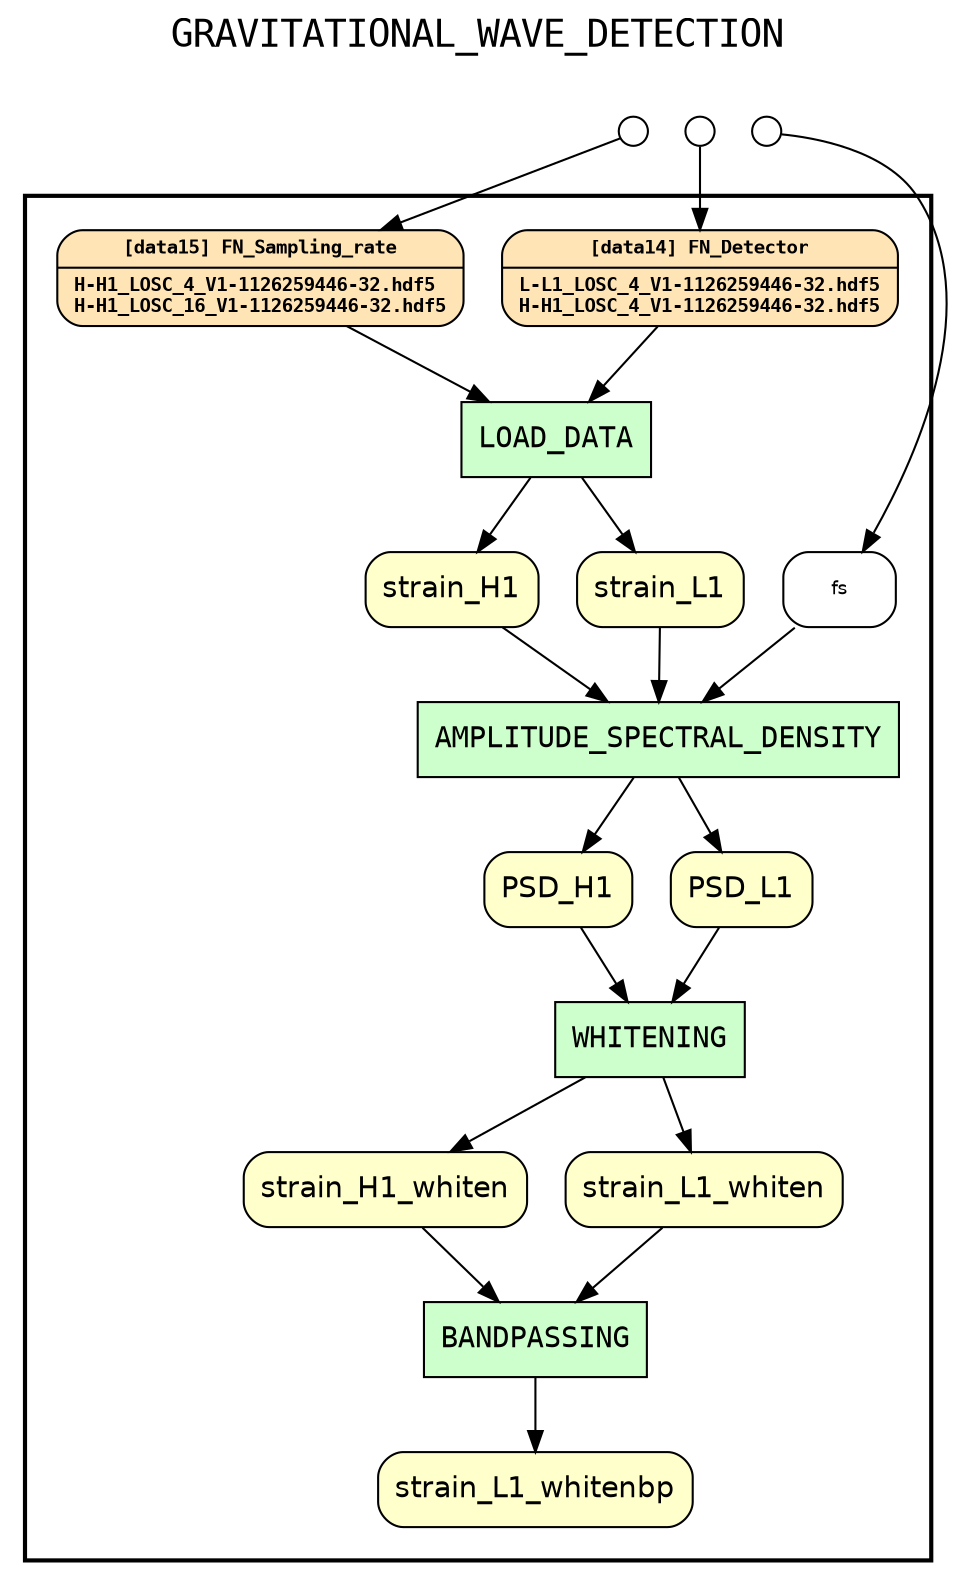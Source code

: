 
digraph yw_data_view {
rankdir=TB
fontname=Courier; fontsize=18; labelloc=t
label="GRAVITATIONAL_WAVE_DETECTION"
subgraph cluster_workflow { label=""; color=black; penwidth=2
subgraph cluster_workflow_inner { label=""; color=white
node[shape=box style="filled" fillcolor="#CCFFCC" peripheries=1 fontname=Courier]
WHITENING
AMPLITUDE_SPECTRAL_DENSITY
LOAD_DATA
BANDPASSING
node[shape=box style="filled" fillcolor="#CCFFCC" peripheries=1 fontname=Courier]
node[shape=box style="rounded,filled" fillcolor="#FFFFCC" peripheries=1 fontname=Helvetica]
strain_H1
strain_L1
PSD_H1
PSD_L1
strain_H1_whiten
strain_L1_whiten
strain_L1_whitenbp
node[shape=box style="rounded,filled" fillcolor="#FFE4B5" peripheries=1 fontname="Courier-Bold" fontsize=9]
FN_Detector[shape=record rankdir=LR label="{<f0> [data14] FN_Detector |<f1>L-L1_LOSC_4_V1-1126259446-32.hdf5\lH-H1_LOSC_4_V1-1126259446-32.hdf5\l}"]
FN_Sampling_rate[shape=record rankdir=LR label="{<f0> [data15] FN_Sampling_rate |<f1>H-H1_LOSC_4_V1-1126259446-32.hdf5\lH-H1_LOSC_16_V1-1126259446-32.hdf5\l}"]
node[shape=box style="rounded,filled" fillcolor="#FFE4B5" peripheries=1 fontname="Courier-Bold" fontsize=9]
node[shape=box style="rounded,filled" fillcolor="#FFFFFF" peripheries=1 fontname=Helvetica]
fs
}}
subgraph cluster_inflows { label=""; color=white; penwidth=2
subgraph cluster_inflows_inner { label=""; color=white
node[shape=circle fillcolor="#FFFFFF" peripheries=1 width=0.2]
fs_inflow [label=""]
FN_Detector_inflow [label=""]
FN_Sampling_rate_inflow [label=""]
}}
subgraph cluster_outflows { label=""; color=white; penwidth=2
subgraph cluster_outflows_inner { label=""; color=white
node[shape=circle fillcolor="#FFFFFF" peripheries=1 width=0.2]
}}
strain_H1_whiten -> BANDPASSING
strain_L1 -> AMPLITUDE_SPECTRAL_DENSITY
strain_L1_whiten -> BANDPASSING
FN_Detector -> LOAD_DATA
FN_Sampling_rate -> LOAD_DATA
PSD_H1 -> WHITENING
PSD_L1 -> WHITENING
fs -> AMPLITUDE_SPECTRAL_DENSITY
strain_H1 -> AMPLITUDE_SPECTRAL_DENSITY
LOAD_DATA -> strain_H1
LOAD_DATA -> strain_L1
AMPLITUDE_SPECTRAL_DENSITY -> PSD_H1
AMPLITUDE_SPECTRAL_DENSITY -> PSD_L1
WHITENING -> strain_H1_whiten
WHITENING -> strain_L1_whiten
BANDPASSING -> strain_L1_whitenbp
fs_inflow -> fs
FN_Detector_inflow -> FN_Detector
FN_Sampling_rate_inflow -> FN_Sampling_rate
}

